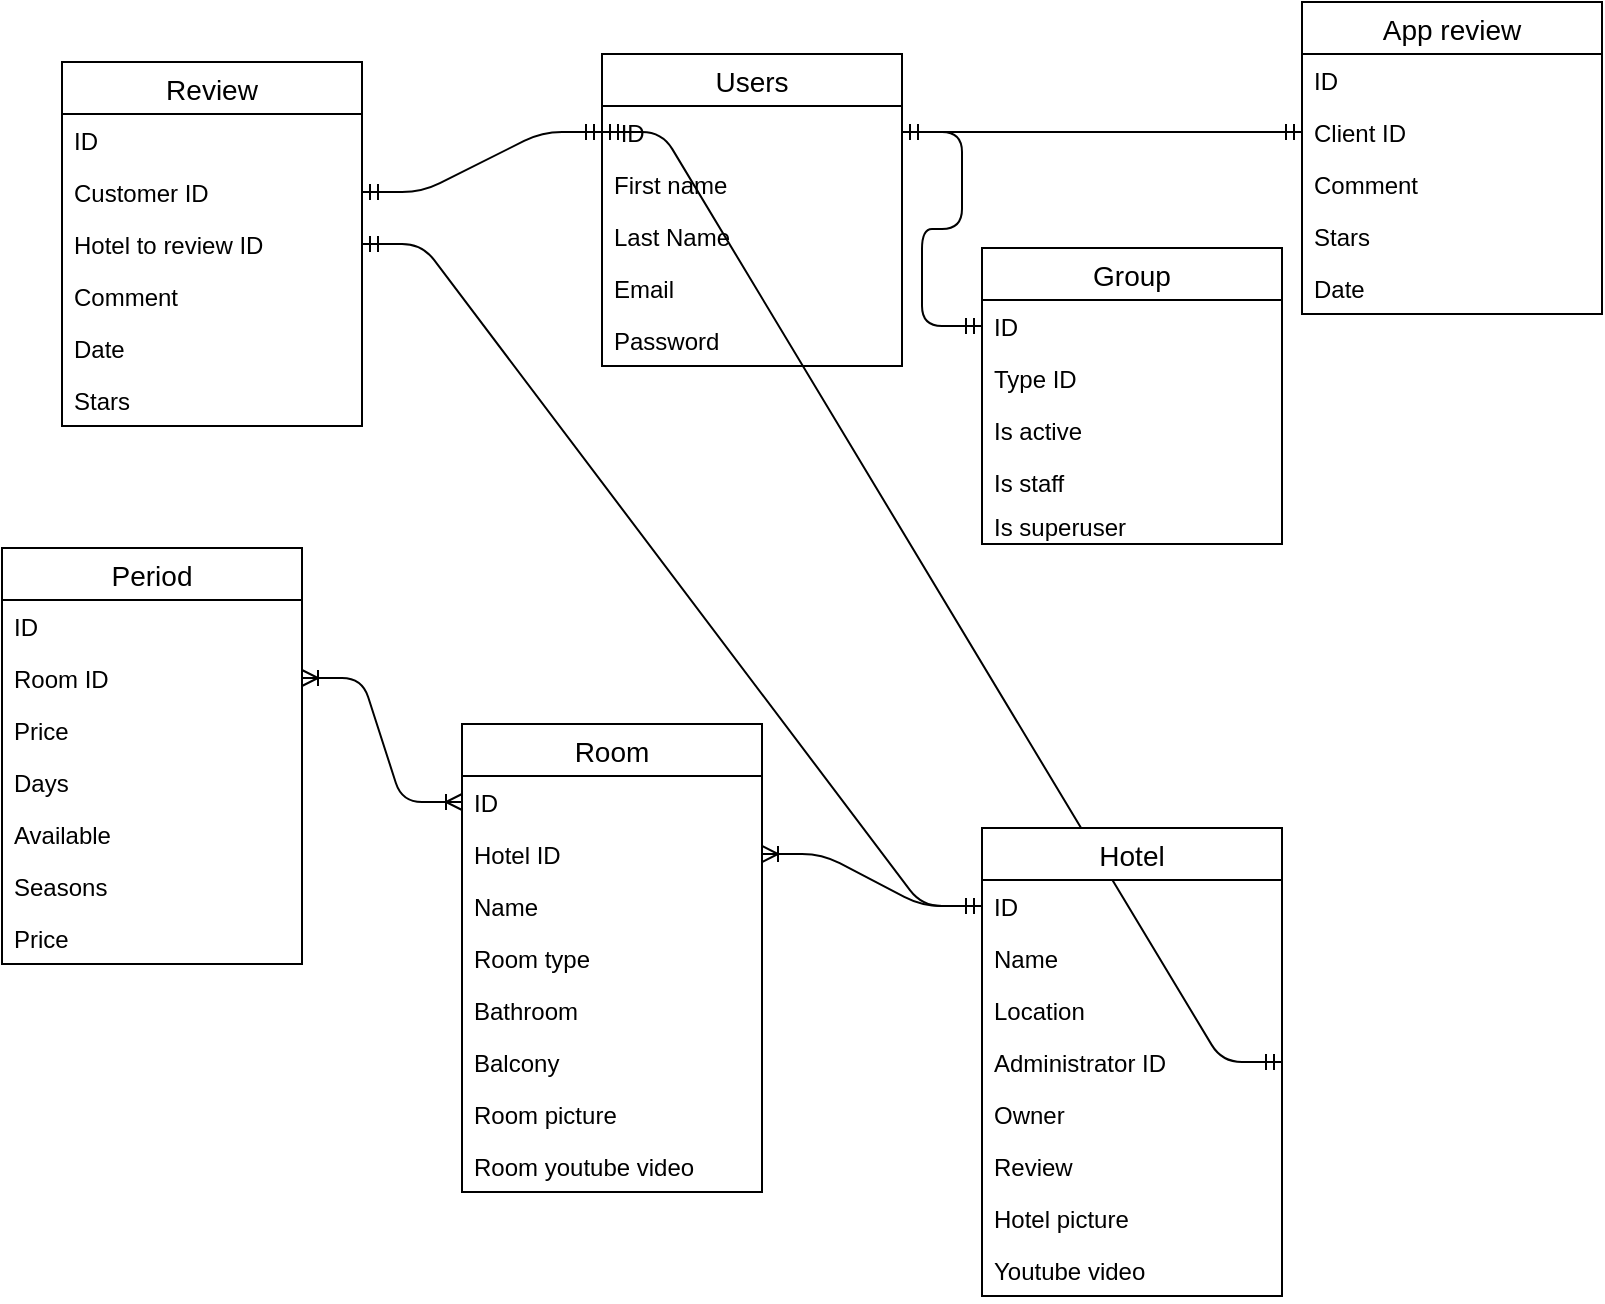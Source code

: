 <mxfile version="13.5.8" type="github">
  <diagram id="Ahn07NvLlmPPDJJ_lQhF" name="Page-1">
    <mxGraphModel dx="1422" dy="763" grid="1" gridSize="10" guides="1" tooltips="1" connect="1" arrows="1" fold="1" page="1" pageScale="1" pageWidth="850" pageHeight="1100" math="0" shadow="0">
      <root>
        <mxCell id="0" />
        <mxCell id="1" parent="0" />
        <mxCell id="m3UId5Jti4SSZyJ6FWZX-82" value="" style="edgeStyle=entityRelationEdgeStyle;fontSize=12;html=1;endArrow=ERmandOne;startArrow=ERmandOne;exitX=1;exitY=0.5;exitDx=0;exitDy=0;entryX=0;entryY=0.5;entryDx=0;entryDy=0;" parent="1" source="sAT7coZXn5UKqjVfqJs1-7" target="m3UId5Jti4SSZyJ6FWZX-69" edge="1">
          <mxGeometry width="100" height="100" relative="1" as="geometry">
            <mxPoint x="310" y="470" as="sourcePoint" />
            <mxPoint x="670" y="280" as="targetPoint" />
          </mxGeometry>
        </mxCell>
        <mxCell id="m3UId5Jti4SSZyJ6FWZX-83" value="" style="edgeStyle=entityRelationEdgeStyle;fontSize=12;html=1;endArrow=ERmandOne;startArrow=ERoneToMany;startFill=0;endFill=0;exitX=1;exitY=0.5;exitDx=0;exitDy=0;entryX=0;entryY=0.5;entryDx=0;entryDy=0;" parent="1" source="m3UId5Jti4SSZyJ6FWZX-19" target="xLEESPfZ2XbIc50zCjaj-9" edge="1">
          <mxGeometry width="100" height="100" relative="1" as="geometry">
            <mxPoint x="400" y="537" as="sourcePoint" />
            <mxPoint x="570" y="700" as="targetPoint" />
          </mxGeometry>
        </mxCell>
        <mxCell id="m3UId5Jti4SSZyJ6FWZX-84" value="" style="edgeStyle=entityRelationEdgeStyle;fontSize=12;html=1;endArrow=ERoneToMany;startArrow=ERoneToMany;exitX=1;exitY=0.5;exitDx=0;exitDy=0;entryX=0;entryY=0.5;entryDx=0;entryDy=0;" parent="1" source="m3UId5Jti4SSZyJ6FWZX-58" target="xLEESPfZ2XbIc50zCjaj-10" edge="1">
          <mxGeometry width="100" height="100" relative="1" as="geometry">
            <mxPoint x="120" y="460" as="sourcePoint" />
            <mxPoint x="250" y="537" as="targetPoint" />
          </mxGeometry>
        </mxCell>
        <mxCell id="m3UId5Jti4SSZyJ6FWZX-16" value="Room" style="swimlane;fontStyle=0;childLayout=stackLayout;horizontal=1;startSize=26;horizontalStack=0;resizeParent=1;resizeParentMax=0;resizeLast=0;collapsible=1;marginBottom=0;align=center;fontSize=14;" parent="1" vertex="1">
          <mxGeometry x="250" y="368" width="150" height="234" as="geometry" />
        </mxCell>
        <mxCell id="xLEESPfZ2XbIc50zCjaj-10" value="ID" style="text;strokeColor=none;fillColor=none;spacingLeft=4;spacingRight=4;overflow=hidden;rotatable=0;points=[[0,0.5],[1,0.5]];portConstraint=eastwest;fontSize=12;" vertex="1" parent="m3UId5Jti4SSZyJ6FWZX-16">
          <mxGeometry y="26" width="150" height="26" as="geometry" />
        </mxCell>
        <mxCell id="m3UId5Jti4SSZyJ6FWZX-19" value="Hotel ID" style="text;strokeColor=none;fillColor=none;spacingLeft=4;spacingRight=4;overflow=hidden;rotatable=0;points=[[0,0.5],[1,0.5]];portConstraint=eastwest;fontSize=12;" parent="m3UId5Jti4SSZyJ6FWZX-16" vertex="1">
          <mxGeometry y="52" width="150" height="26" as="geometry" />
        </mxCell>
        <mxCell id="m3UId5Jti4SSZyJ6FWZX-18" value="Name" style="text;strokeColor=none;fillColor=none;spacingLeft=4;spacingRight=4;overflow=hidden;rotatable=0;points=[[0,0.5],[1,0.5]];portConstraint=eastwest;fontSize=12;" parent="m3UId5Jti4SSZyJ6FWZX-16" vertex="1">
          <mxGeometry y="78" width="150" height="26" as="geometry" />
        </mxCell>
        <mxCell id="m3UId5Jti4SSZyJ6FWZX-20" value="Room type" style="text;strokeColor=none;fillColor=none;spacingLeft=4;spacingRight=4;overflow=hidden;rotatable=0;points=[[0,0.5],[1,0.5]];portConstraint=eastwest;fontSize=12;" parent="m3UId5Jti4SSZyJ6FWZX-16" vertex="1">
          <mxGeometry y="104" width="150" height="26" as="geometry" />
        </mxCell>
        <mxCell id="m3UId5Jti4SSZyJ6FWZX-21" value="Bathroom" style="text;strokeColor=none;fillColor=none;spacingLeft=4;spacingRight=4;overflow=hidden;rotatable=0;points=[[0,0.5],[1,0.5]];portConstraint=eastwest;fontSize=12;" parent="m3UId5Jti4SSZyJ6FWZX-16" vertex="1">
          <mxGeometry y="130" width="150" height="26" as="geometry" />
        </mxCell>
        <mxCell id="m3UId5Jti4SSZyJ6FWZX-22" value="Balcony" style="text;strokeColor=none;fillColor=none;spacingLeft=4;spacingRight=4;overflow=hidden;rotatable=0;points=[[0,0.5],[1,0.5]];portConstraint=eastwest;fontSize=12;" parent="m3UId5Jti4SSZyJ6FWZX-16" vertex="1">
          <mxGeometry y="156" width="150" height="26" as="geometry" />
        </mxCell>
        <mxCell id="xLEESPfZ2XbIc50zCjaj-5" value="Room picture" style="text;strokeColor=none;fillColor=none;spacingLeft=4;spacingRight=4;overflow=hidden;rotatable=0;points=[[0,0.5],[1,0.5]];portConstraint=eastwest;fontSize=12;" vertex="1" parent="m3UId5Jti4SSZyJ6FWZX-16">
          <mxGeometry y="182" width="150" height="26" as="geometry" />
        </mxCell>
        <mxCell id="xLEESPfZ2XbIc50zCjaj-6" value="Room youtube video" style="text;strokeColor=none;fillColor=none;spacingLeft=4;spacingRight=4;overflow=hidden;rotatable=0;points=[[0,0.5],[1,0.5]];portConstraint=eastwest;fontSize=12;" vertex="1" parent="m3UId5Jti4SSZyJ6FWZX-16">
          <mxGeometry y="208" width="150" height="26" as="geometry" />
        </mxCell>
        <mxCell id="m3UId5Jti4SSZyJ6FWZX-87" value="" style="edgeStyle=entityRelationEdgeStyle;fontSize=12;html=1;endArrow=ERmandOne;startArrow=ERmandOne;endFill=0;startFill=0;entryX=0;entryY=0.5;entryDx=0;entryDy=0;exitX=1;exitY=0.5;exitDx=0;exitDy=0;" parent="1" source="m3UId5Jti4SSZyJ6FWZX-44" target="sAT7coZXn5UKqjVfqJs1-7" edge="1">
          <mxGeometry width="100" height="100" relative="1" as="geometry">
            <mxPoint x="260" y="100" as="sourcePoint" />
            <mxPoint x="559" y="100" as="targetPoint" />
          </mxGeometry>
        </mxCell>
        <mxCell id="m3UId5Jti4SSZyJ6FWZX-81" value="" style="edgeStyle=entityRelationEdgeStyle;fontSize=12;html=1;endArrow=ERmandOne;startArrow=ERmandOne;exitX=1;exitY=0.5;exitDx=0;exitDy=0;entryX=0;entryY=0.5;entryDx=0;entryDy=0;" parent="1" source="m3UId5Jti4SSZyJ6FWZX-35" target="sAT7coZXn5UKqjVfqJs1-7" edge="1">
          <mxGeometry width="100" height="100" relative="1" as="geometry">
            <mxPoint x="650" y="410" as="sourcePoint" />
            <mxPoint x="550" y="70" as="targetPoint" />
          </mxGeometry>
        </mxCell>
        <mxCell id="xLEESPfZ2XbIc50zCjaj-14" value="" style="edgeStyle=entityRelationEdgeStyle;fontSize=12;html=1;endArrow=ERmandOne;startArrow=ERmandOne;exitX=1;exitY=0.5;exitDx=0;exitDy=0;entryX=0;entryY=0.5;entryDx=0;entryDy=0;" edge="1" parent="1" source="m3UId5Jti4SSZyJ6FWZX-45" target="xLEESPfZ2XbIc50zCjaj-9">
          <mxGeometry width="100" height="100" relative="1" as="geometry">
            <mxPoint x="370" y="450" as="sourcePoint" />
            <mxPoint x="440" y="410" as="targetPoint" />
          </mxGeometry>
        </mxCell>
        <mxCell id="m3UId5Jti4SSZyJ6FWZX-57" value="Period" style="swimlane;fontStyle=0;childLayout=stackLayout;horizontal=1;startSize=26;horizontalStack=0;resizeParent=1;resizeParentMax=0;resizeLast=0;collapsible=1;marginBottom=0;align=center;fontSize=14;" parent="1" vertex="1">
          <mxGeometry x="20" y="280" width="150" height="208" as="geometry" />
        </mxCell>
        <mxCell id="xLEESPfZ2XbIc50zCjaj-11" value="ID" style="text;strokeColor=none;fillColor=none;spacingLeft=4;spacingRight=4;overflow=hidden;rotatable=0;points=[[0,0.5],[1,0.5]];portConstraint=eastwest;fontSize=12;" vertex="1" parent="m3UId5Jti4SSZyJ6FWZX-57">
          <mxGeometry y="26" width="150" height="26" as="geometry" />
        </mxCell>
        <mxCell id="m3UId5Jti4SSZyJ6FWZX-58" value="Room ID" style="text;strokeColor=none;fillColor=none;spacingLeft=4;spacingRight=4;overflow=hidden;rotatable=0;points=[[0,0.5],[1,0.5]];portConstraint=eastwest;fontSize=12;" parent="m3UId5Jti4SSZyJ6FWZX-57" vertex="1">
          <mxGeometry y="52" width="150" height="26" as="geometry" />
        </mxCell>
        <mxCell id="sAT7coZXn5UKqjVfqJs1-11" value="Price" style="text;strokeColor=none;fillColor=none;spacingLeft=4;spacingRight=4;overflow=hidden;rotatable=0;points=[[0,0.5],[1,0.5]];portConstraint=eastwest;fontSize=12;" parent="m3UId5Jti4SSZyJ6FWZX-57" vertex="1">
          <mxGeometry y="78" width="150" height="26" as="geometry" />
        </mxCell>
        <mxCell id="sAT7coZXn5UKqjVfqJs1-13" value="Days" style="text;strokeColor=none;fillColor=none;spacingLeft=4;spacingRight=4;overflow=hidden;rotatable=0;points=[[0,0.5],[1,0.5]];portConstraint=eastwest;fontSize=12;" parent="m3UId5Jti4SSZyJ6FWZX-57" vertex="1">
          <mxGeometry y="104" width="150" height="26" as="geometry" />
        </mxCell>
        <mxCell id="sAT7coZXn5UKqjVfqJs1-12" value="Available" style="text;strokeColor=none;fillColor=none;spacingLeft=4;spacingRight=4;overflow=hidden;rotatable=0;points=[[0,0.5],[1,0.5]];portConstraint=eastwest;fontSize=12;" parent="m3UId5Jti4SSZyJ6FWZX-57" vertex="1">
          <mxGeometry y="130" width="150" height="26" as="geometry" />
        </mxCell>
        <mxCell id="xLEESPfZ2XbIc50zCjaj-8" value="Seasons" style="text;strokeColor=none;fillColor=none;spacingLeft=4;spacingRight=4;overflow=hidden;rotatable=0;points=[[0,0.5],[1,0.5]];portConstraint=eastwest;fontSize=12;" vertex="1" parent="m3UId5Jti4SSZyJ6FWZX-57">
          <mxGeometry y="156" width="150" height="26" as="geometry" />
        </mxCell>
        <mxCell id="xLEESPfZ2XbIc50zCjaj-7" value="Price" style="text;strokeColor=none;fillColor=none;spacingLeft=4;spacingRight=4;overflow=hidden;rotatable=0;points=[[0,0.5],[1,0.5]];portConstraint=eastwest;fontSize=12;" vertex="1" parent="m3UId5Jti4SSZyJ6FWZX-57">
          <mxGeometry y="182" width="150" height="26" as="geometry" />
        </mxCell>
        <mxCell id="m3UId5Jti4SSZyJ6FWZX-42" value="Review" style="swimlane;fontStyle=0;childLayout=stackLayout;horizontal=1;startSize=26;horizontalStack=0;resizeParent=1;resizeParentMax=0;resizeLast=0;collapsible=1;marginBottom=0;align=center;fontSize=14;" parent="1" vertex="1">
          <mxGeometry x="50" y="37" width="150" height="182" as="geometry" />
        </mxCell>
        <mxCell id="xLEESPfZ2XbIc50zCjaj-12" value="ID" style="text;strokeColor=none;fillColor=none;spacingLeft=4;spacingRight=4;overflow=hidden;rotatable=0;points=[[0,0.5],[1,0.5]];portConstraint=eastwest;fontSize=12;" vertex="1" parent="m3UId5Jti4SSZyJ6FWZX-42">
          <mxGeometry y="26" width="150" height="26" as="geometry" />
        </mxCell>
        <mxCell id="m3UId5Jti4SSZyJ6FWZX-44" value="Customer ID" style="text;strokeColor=none;fillColor=none;spacingLeft=4;spacingRight=4;overflow=hidden;rotatable=0;points=[[0,0.5],[1,0.5]];portConstraint=eastwest;fontSize=12;" parent="m3UId5Jti4SSZyJ6FWZX-42" vertex="1">
          <mxGeometry y="52" width="150" height="26" as="geometry" />
        </mxCell>
        <mxCell id="m3UId5Jti4SSZyJ6FWZX-45" value="Hotel to review ID" style="text;strokeColor=none;fillColor=none;spacingLeft=4;spacingRight=4;overflow=hidden;rotatable=0;points=[[0,0.5],[1,0.5]];portConstraint=eastwest;fontSize=12;" parent="m3UId5Jti4SSZyJ6FWZX-42" vertex="1">
          <mxGeometry y="78" width="150" height="26" as="geometry" />
        </mxCell>
        <mxCell id="m3UId5Jti4SSZyJ6FWZX-46" value="Comment" style="text;strokeColor=none;fillColor=none;spacingLeft=4;spacingRight=4;overflow=hidden;rotatable=0;points=[[0,0.5],[1,0.5]];portConstraint=eastwest;fontSize=12;" parent="m3UId5Jti4SSZyJ6FWZX-42" vertex="1">
          <mxGeometry y="104" width="150" height="26" as="geometry" />
        </mxCell>
        <mxCell id="m3UId5Jti4SSZyJ6FWZX-47" value="Date" style="text;strokeColor=none;fillColor=none;spacingLeft=4;spacingRight=4;overflow=hidden;rotatable=0;points=[[0,0.5],[1,0.5]];portConstraint=eastwest;fontSize=12;" parent="m3UId5Jti4SSZyJ6FWZX-42" vertex="1">
          <mxGeometry y="130" width="150" height="26" as="geometry" />
        </mxCell>
        <mxCell id="xLEESPfZ2XbIc50zCjaj-1" value="Stars" style="text;strokeColor=none;fillColor=none;spacingLeft=4;spacingRight=4;overflow=hidden;rotatable=0;points=[[0,0.5],[1,0.5]];portConstraint=eastwest;fontSize=12;" vertex="1" parent="m3UId5Jti4SSZyJ6FWZX-42">
          <mxGeometry y="156" width="150" height="26" as="geometry" />
        </mxCell>
        <mxCell id="m3UId5Jti4SSZyJ6FWZX-30" value="Hotel" style="swimlane;fontStyle=0;childLayout=stackLayout;horizontal=1;startSize=26;horizontalStack=0;resizeParent=1;resizeParentMax=0;resizeLast=0;collapsible=1;marginBottom=0;align=center;fontSize=14;" parent="1" vertex="1">
          <mxGeometry x="510" y="420" width="150" height="234" as="geometry" />
        </mxCell>
        <mxCell id="xLEESPfZ2XbIc50zCjaj-9" value="ID" style="text;strokeColor=none;fillColor=none;spacingLeft=4;spacingRight=4;overflow=hidden;rotatable=0;points=[[0,0.5],[1,0.5]];portConstraint=eastwest;fontSize=12;" vertex="1" parent="m3UId5Jti4SSZyJ6FWZX-30">
          <mxGeometry y="26" width="150" height="26" as="geometry" />
        </mxCell>
        <mxCell id="m3UId5Jti4SSZyJ6FWZX-33" value="Name" style="text;strokeColor=none;fillColor=none;spacingLeft=4;spacingRight=4;overflow=hidden;rotatable=0;points=[[0,0.5],[1,0.5]];portConstraint=eastwest;fontSize=12;" parent="m3UId5Jti4SSZyJ6FWZX-30" vertex="1">
          <mxGeometry y="52" width="150" height="26" as="geometry" />
        </mxCell>
        <mxCell id="m3UId5Jti4SSZyJ6FWZX-31" value="Location" style="text;strokeColor=none;fillColor=none;spacingLeft=4;spacingRight=4;overflow=hidden;rotatable=0;points=[[0,0.5],[1,0.5]];portConstraint=eastwest;fontSize=12;" parent="m3UId5Jti4SSZyJ6FWZX-30" vertex="1">
          <mxGeometry y="78" width="150" height="26" as="geometry" />
        </mxCell>
        <mxCell id="m3UId5Jti4SSZyJ6FWZX-35" value="Administrator ID" style="text;strokeColor=none;fillColor=none;spacingLeft=4;spacingRight=4;overflow=hidden;rotatable=0;points=[[0,0.5],[1,0.5]];portConstraint=eastwest;fontSize=12;" parent="m3UId5Jti4SSZyJ6FWZX-30" vertex="1">
          <mxGeometry y="104" width="150" height="26" as="geometry" />
        </mxCell>
        <mxCell id="m3UId5Jti4SSZyJ6FWZX-41" value="Owner&#xa;" style="text;strokeColor=none;fillColor=none;spacingLeft=4;spacingRight=4;overflow=hidden;rotatable=0;points=[[0,0.5],[1,0.5]];portConstraint=eastwest;fontSize=12;" parent="m3UId5Jti4SSZyJ6FWZX-30" vertex="1">
          <mxGeometry y="130" width="150" height="26" as="geometry" />
        </mxCell>
        <mxCell id="xLEESPfZ2XbIc50zCjaj-2" value="Review" style="text;strokeColor=none;fillColor=none;spacingLeft=4;spacingRight=4;overflow=hidden;rotatable=0;points=[[0,0.5],[1,0.5]];portConstraint=eastwest;fontSize=12;" vertex="1" parent="m3UId5Jti4SSZyJ6FWZX-30">
          <mxGeometry y="156" width="150" height="26" as="geometry" />
        </mxCell>
        <mxCell id="xLEESPfZ2XbIc50zCjaj-3" value="Hotel picture" style="text;strokeColor=none;fillColor=none;spacingLeft=4;spacingRight=4;overflow=hidden;rotatable=0;points=[[0,0.5],[1,0.5]];portConstraint=eastwest;fontSize=12;" vertex="1" parent="m3UId5Jti4SSZyJ6FWZX-30">
          <mxGeometry y="182" width="150" height="26" as="geometry" />
        </mxCell>
        <mxCell id="xLEESPfZ2XbIc50zCjaj-4" value="Youtube video" style="text;strokeColor=none;fillColor=none;spacingLeft=4;spacingRight=4;overflow=hidden;rotatable=0;points=[[0,0.5],[1,0.5]];portConstraint=eastwest;fontSize=12;" vertex="1" parent="m3UId5Jti4SSZyJ6FWZX-30">
          <mxGeometry y="208" width="150" height="26" as="geometry" />
        </mxCell>
        <mxCell id="m3UId5Jti4SSZyJ6FWZX-50" value="Users" style="swimlane;fontStyle=0;childLayout=stackLayout;horizontal=1;startSize=26;horizontalStack=0;resizeParent=1;resizeParentMax=0;resizeLast=0;collapsible=1;marginBottom=0;align=center;fontSize=14;" parent="1" vertex="1">
          <mxGeometry x="320" y="33" width="150" height="156" as="geometry" />
        </mxCell>
        <mxCell id="sAT7coZXn5UKqjVfqJs1-7" value=" ID" style="text;strokeColor=none;fillColor=none;spacingLeft=4;spacingRight=4;overflow=hidden;rotatable=0;points=[[0,0.5],[1,0.5]];portConstraint=eastwest;fontSize=12;" parent="m3UId5Jti4SSZyJ6FWZX-50" vertex="1">
          <mxGeometry y="26" width="150" height="26" as="geometry" />
        </mxCell>
        <mxCell id="m3UId5Jti4SSZyJ6FWZX-52" value="First name" style="text;strokeColor=none;fillColor=none;spacingLeft=4;spacingRight=4;overflow=hidden;rotatable=0;points=[[0,0.5],[1,0.5]];portConstraint=eastwest;fontSize=12;" parent="m3UId5Jti4SSZyJ6FWZX-50" vertex="1">
          <mxGeometry y="52" width="150" height="26" as="geometry" />
        </mxCell>
        <mxCell id="m3UId5Jti4SSZyJ6FWZX-53" value="Last Name" style="text;strokeColor=none;fillColor=none;spacingLeft=4;spacingRight=4;overflow=hidden;rotatable=0;points=[[0,0.5],[1,0.5]];portConstraint=eastwest;fontSize=12;" parent="m3UId5Jti4SSZyJ6FWZX-50" vertex="1">
          <mxGeometry y="78" width="150" height="26" as="geometry" />
        </mxCell>
        <mxCell id="m3UId5Jti4SSZyJ6FWZX-55" value="Email" style="text;strokeColor=none;fillColor=none;spacingLeft=4;spacingRight=4;overflow=hidden;rotatable=0;points=[[0,0.5],[1,0.5]];portConstraint=eastwest;fontSize=12;" parent="m3UId5Jti4SSZyJ6FWZX-50" vertex="1">
          <mxGeometry y="104" width="150" height="26" as="geometry" />
        </mxCell>
        <mxCell id="xLEESPfZ2XbIc50zCjaj-21" value="Password" style="text;strokeColor=none;fillColor=none;spacingLeft=4;spacingRight=4;overflow=hidden;rotatable=0;points=[[0,0.5],[1,0.5]];portConstraint=eastwest;fontSize=12;" vertex="1" parent="m3UId5Jti4SSZyJ6FWZX-50">
          <mxGeometry y="130" width="150" height="26" as="geometry" />
        </mxCell>
        <mxCell id="m3UId5Jti4SSZyJ6FWZX-68" value="App review" style="swimlane;fontStyle=0;childLayout=stackLayout;horizontal=1;startSize=26;horizontalStack=0;resizeParent=1;resizeParentMax=0;resizeLast=0;collapsible=1;marginBottom=0;align=center;fontSize=14;" parent="1" vertex="1">
          <mxGeometry x="670" y="7" width="150" height="156" as="geometry" />
        </mxCell>
        <mxCell id="xLEESPfZ2XbIc50zCjaj-15" value="ID" style="text;strokeColor=none;fillColor=none;spacingLeft=4;spacingRight=4;overflow=hidden;rotatable=0;points=[[0,0.5],[1,0.5]];portConstraint=eastwest;fontSize=12;" vertex="1" parent="m3UId5Jti4SSZyJ6FWZX-68">
          <mxGeometry y="26" width="150" height="26" as="geometry" />
        </mxCell>
        <mxCell id="m3UId5Jti4SSZyJ6FWZX-69" value="Client ID" style="text;strokeColor=none;fillColor=none;spacingLeft=4;spacingRight=4;overflow=hidden;rotatable=0;points=[[0,0.5],[1,0.5]];portConstraint=eastwest;fontSize=12;" parent="m3UId5Jti4SSZyJ6FWZX-68" vertex="1">
          <mxGeometry y="52" width="150" height="26" as="geometry" />
        </mxCell>
        <mxCell id="m3UId5Jti4SSZyJ6FWZX-72" value="Comment" style="text;strokeColor=none;fillColor=none;spacingLeft=4;spacingRight=4;overflow=hidden;rotatable=0;points=[[0,0.5],[1,0.5]];portConstraint=eastwest;fontSize=12;" parent="m3UId5Jti4SSZyJ6FWZX-68" vertex="1">
          <mxGeometry y="78" width="150" height="26" as="geometry" />
        </mxCell>
        <mxCell id="m3UId5Jti4SSZyJ6FWZX-71" value="Stars" style="text;strokeColor=none;fillColor=none;spacingLeft=4;spacingRight=4;overflow=hidden;rotatable=0;points=[[0,0.5],[1,0.5]];portConstraint=eastwest;fontSize=12;" parent="m3UId5Jti4SSZyJ6FWZX-68" vertex="1">
          <mxGeometry y="104" width="150" height="26" as="geometry" />
        </mxCell>
        <mxCell id="m3UId5Jti4SSZyJ6FWZX-70" value="Date" style="text;strokeColor=none;fillColor=none;spacingLeft=4;spacingRight=4;overflow=hidden;rotatable=0;points=[[0,0.5],[1,0.5]];portConstraint=eastwest;fontSize=12;" parent="m3UId5Jti4SSZyJ6FWZX-68" vertex="1">
          <mxGeometry y="130" width="150" height="26" as="geometry" />
        </mxCell>
        <mxCell id="xLEESPfZ2XbIc50zCjaj-16" value="Group" style="swimlane;fontStyle=0;childLayout=stackLayout;horizontal=1;startSize=26;horizontalStack=0;resizeParent=1;resizeParentMax=0;resizeLast=0;collapsible=1;marginBottom=0;align=center;fontSize=14;" vertex="1" parent="1">
          <mxGeometry x="510" y="130" width="150" height="148" as="geometry" />
        </mxCell>
        <mxCell id="xLEESPfZ2XbIc50zCjaj-17" value="ID" style="text;strokeColor=none;fillColor=none;spacingLeft=4;spacingRight=4;overflow=hidden;rotatable=0;points=[[0,0.5],[1,0.5]];portConstraint=eastwest;fontSize=12;" vertex="1" parent="xLEESPfZ2XbIc50zCjaj-16">
          <mxGeometry y="26" width="150" height="26" as="geometry" />
        </mxCell>
        <mxCell id="xLEESPfZ2XbIc50zCjaj-25" value="Type ID" style="text;strokeColor=none;fillColor=none;spacingLeft=4;spacingRight=4;overflow=hidden;rotatable=0;points=[[0,0.5],[1,0.5]];portConstraint=eastwest;fontSize=12;" vertex="1" parent="xLEESPfZ2XbIc50zCjaj-16">
          <mxGeometry y="52" width="150" height="26" as="geometry" />
        </mxCell>
        <mxCell id="xLEESPfZ2XbIc50zCjaj-19" value="Is active" style="text;strokeColor=none;fillColor=none;spacingLeft=4;spacingRight=4;overflow=hidden;rotatable=0;points=[[0,0.5],[1,0.5]];portConstraint=eastwest;fontSize=12;" vertex="1" parent="xLEESPfZ2XbIc50zCjaj-16">
          <mxGeometry y="78" width="150" height="26" as="geometry" />
        </mxCell>
        <mxCell id="xLEESPfZ2XbIc50zCjaj-20" value="Is staff" style="text;strokeColor=none;fillColor=none;spacingLeft=4;spacingRight=4;overflow=hidden;rotatable=0;points=[[0,0.5],[1,0.5]];portConstraint=eastwest;fontSize=12;" vertex="1" parent="xLEESPfZ2XbIc50zCjaj-16">
          <mxGeometry y="104" width="150" height="22" as="geometry" />
        </mxCell>
        <mxCell id="xLEESPfZ2XbIc50zCjaj-24" value="Is superuser" style="text;strokeColor=none;fillColor=none;spacingLeft=4;spacingRight=4;overflow=hidden;rotatable=0;points=[[0,0.5],[1,0.5]];portConstraint=eastwest;fontSize=12;" vertex="1" parent="xLEESPfZ2XbIc50zCjaj-16">
          <mxGeometry y="126" width="150" height="22" as="geometry" />
        </mxCell>
        <mxCell id="xLEESPfZ2XbIc50zCjaj-26" value="" style="edgeStyle=entityRelationEdgeStyle;fontSize=12;html=1;endArrow=ERmandOne;startArrow=ERmandOne;entryX=0;entryY=0.5;entryDx=0;entryDy=0;exitX=1;exitY=0.25;exitDx=0;exitDy=0;" edge="1" parent="1" source="m3UId5Jti4SSZyJ6FWZX-50" target="xLEESPfZ2XbIc50zCjaj-17">
          <mxGeometry width="100" height="100" relative="1" as="geometry">
            <mxPoint x="370" y="360" as="sourcePoint" />
            <mxPoint x="470" y="260" as="targetPoint" />
          </mxGeometry>
        </mxCell>
      </root>
    </mxGraphModel>
  </diagram>
</mxfile>
